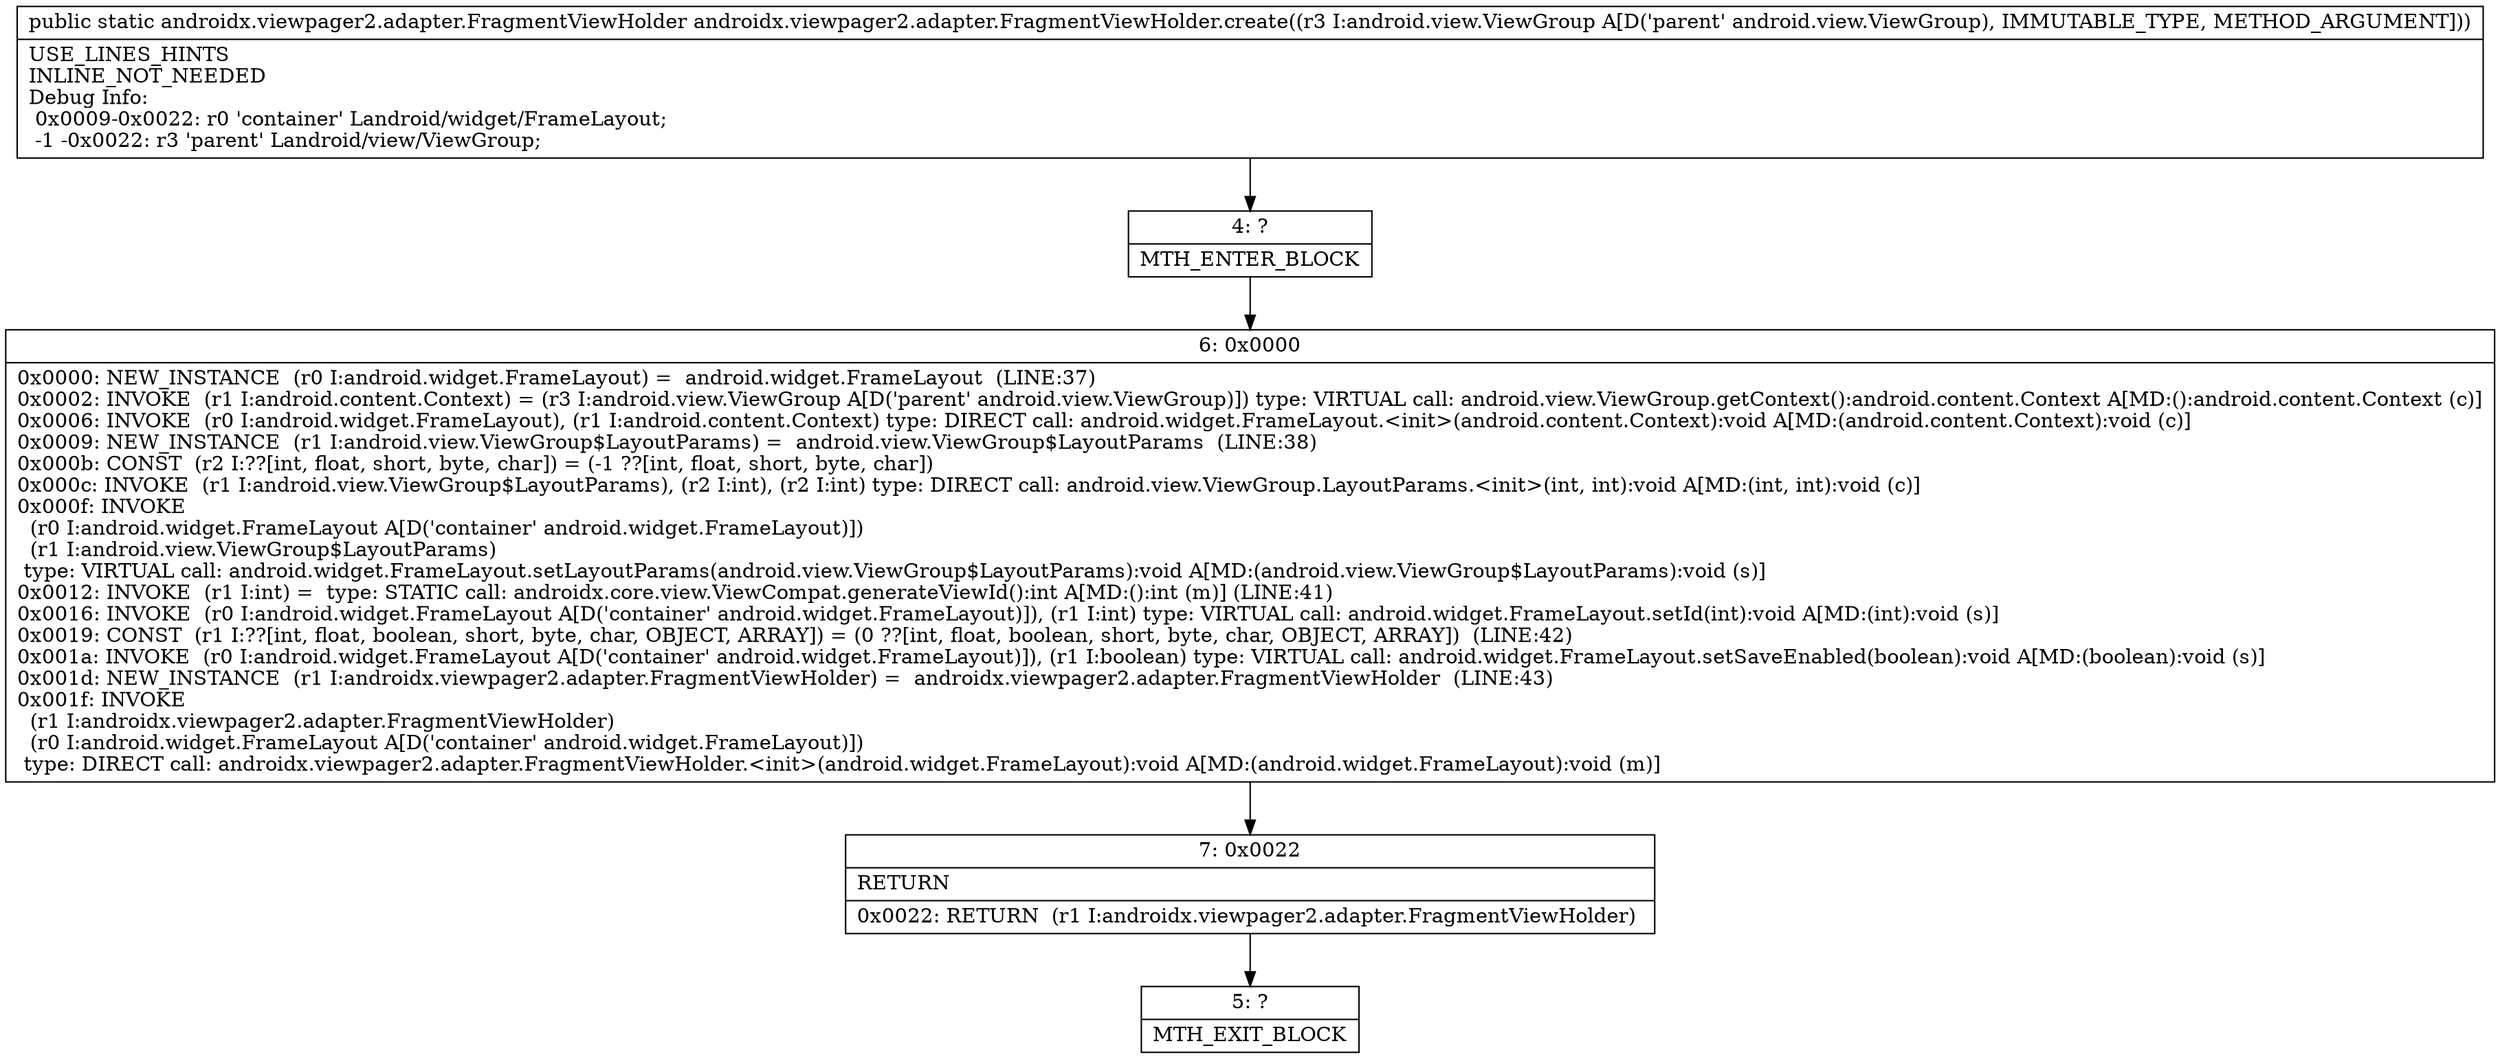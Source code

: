 digraph "CFG forandroidx.viewpager2.adapter.FragmentViewHolder.create(Landroid\/view\/ViewGroup;)Landroidx\/viewpager2\/adapter\/FragmentViewHolder;" {
Node_4 [shape=record,label="{4\:\ ?|MTH_ENTER_BLOCK\l}"];
Node_6 [shape=record,label="{6\:\ 0x0000|0x0000: NEW_INSTANCE  (r0 I:android.widget.FrameLayout) =  android.widget.FrameLayout  (LINE:37)\l0x0002: INVOKE  (r1 I:android.content.Context) = (r3 I:android.view.ViewGroup A[D('parent' android.view.ViewGroup)]) type: VIRTUAL call: android.view.ViewGroup.getContext():android.content.Context A[MD:():android.content.Context (c)]\l0x0006: INVOKE  (r0 I:android.widget.FrameLayout), (r1 I:android.content.Context) type: DIRECT call: android.widget.FrameLayout.\<init\>(android.content.Context):void A[MD:(android.content.Context):void (c)]\l0x0009: NEW_INSTANCE  (r1 I:android.view.ViewGroup$LayoutParams) =  android.view.ViewGroup$LayoutParams  (LINE:38)\l0x000b: CONST  (r2 I:??[int, float, short, byte, char]) = (\-1 ??[int, float, short, byte, char]) \l0x000c: INVOKE  (r1 I:android.view.ViewGroup$LayoutParams), (r2 I:int), (r2 I:int) type: DIRECT call: android.view.ViewGroup.LayoutParams.\<init\>(int, int):void A[MD:(int, int):void (c)]\l0x000f: INVOKE  \l  (r0 I:android.widget.FrameLayout A[D('container' android.widget.FrameLayout)])\l  (r1 I:android.view.ViewGroup$LayoutParams)\l type: VIRTUAL call: android.widget.FrameLayout.setLayoutParams(android.view.ViewGroup$LayoutParams):void A[MD:(android.view.ViewGroup$LayoutParams):void (s)]\l0x0012: INVOKE  (r1 I:int) =  type: STATIC call: androidx.core.view.ViewCompat.generateViewId():int A[MD:():int (m)] (LINE:41)\l0x0016: INVOKE  (r0 I:android.widget.FrameLayout A[D('container' android.widget.FrameLayout)]), (r1 I:int) type: VIRTUAL call: android.widget.FrameLayout.setId(int):void A[MD:(int):void (s)]\l0x0019: CONST  (r1 I:??[int, float, boolean, short, byte, char, OBJECT, ARRAY]) = (0 ??[int, float, boolean, short, byte, char, OBJECT, ARRAY])  (LINE:42)\l0x001a: INVOKE  (r0 I:android.widget.FrameLayout A[D('container' android.widget.FrameLayout)]), (r1 I:boolean) type: VIRTUAL call: android.widget.FrameLayout.setSaveEnabled(boolean):void A[MD:(boolean):void (s)]\l0x001d: NEW_INSTANCE  (r1 I:androidx.viewpager2.adapter.FragmentViewHolder) =  androidx.viewpager2.adapter.FragmentViewHolder  (LINE:43)\l0x001f: INVOKE  \l  (r1 I:androidx.viewpager2.adapter.FragmentViewHolder)\l  (r0 I:android.widget.FrameLayout A[D('container' android.widget.FrameLayout)])\l type: DIRECT call: androidx.viewpager2.adapter.FragmentViewHolder.\<init\>(android.widget.FrameLayout):void A[MD:(android.widget.FrameLayout):void (m)]\l}"];
Node_7 [shape=record,label="{7\:\ 0x0022|RETURN\l|0x0022: RETURN  (r1 I:androidx.viewpager2.adapter.FragmentViewHolder) \l}"];
Node_5 [shape=record,label="{5\:\ ?|MTH_EXIT_BLOCK\l}"];
MethodNode[shape=record,label="{public static androidx.viewpager2.adapter.FragmentViewHolder androidx.viewpager2.adapter.FragmentViewHolder.create((r3 I:android.view.ViewGroup A[D('parent' android.view.ViewGroup), IMMUTABLE_TYPE, METHOD_ARGUMENT]))  | USE_LINES_HINTS\lINLINE_NOT_NEEDED\lDebug Info:\l  0x0009\-0x0022: r0 'container' Landroid\/widget\/FrameLayout;\l  \-1 \-0x0022: r3 'parent' Landroid\/view\/ViewGroup;\l}"];
MethodNode -> Node_4;Node_4 -> Node_6;
Node_6 -> Node_7;
Node_7 -> Node_5;
}

